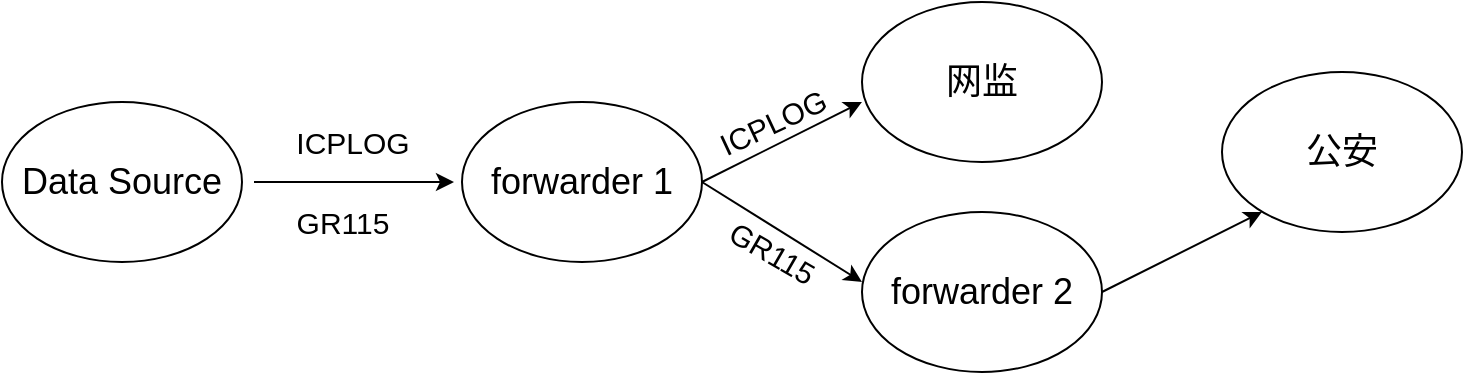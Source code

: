 <mxfile version="13.7.3" type="github">
  <diagram id="n918JqjmJZDL5d9stIlF" name="Page-1">
    <mxGraphModel dx="868" dy="482" grid="1" gridSize="10" guides="1" tooltips="1" connect="1" arrows="1" fold="1" page="1" pageScale="1" pageWidth="827" pageHeight="1169" math="0" shadow="0">
      <root>
        <mxCell id="0" />
        <mxCell id="1" parent="0" />
        <mxCell id="3XLy-R_bskBAaHUA-YiK-1" value="&lt;font style=&quot;font-size: 18px&quot;&gt;Data Source&lt;/font&gt;" style="ellipse;whiteSpace=wrap;html=1;" vertex="1" parent="1">
          <mxGeometry x="90" y="70" width="120" height="80" as="geometry" />
        </mxCell>
        <mxCell id="3XLy-R_bskBAaHUA-YiK-2" value="" style="endArrow=classic;html=1;exitX=1;exitY=0.5;exitDx=0;exitDy=0;" edge="1" parent="1">
          <mxGeometry width="50" height="50" relative="1" as="geometry">
            <mxPoint x="216" y="110" as="sourcePoint" />
            <mxPoint x="316" y="110" as="targetPoint" />
          </mxGeometry>
        </mxCell>
        <mxCell id="3XLy-R_bskBAaHUA-YiK-4" value="&lt;font style=&quot;font-size: 15px&quot;&gt;ICPLOG&lt;/font&gt;" style="text;html=1;align=center;verticalAlign=middle;resizable=0;points=[];autosize=1;rotation=0;" vertex="1" parent="1">
          <mxGeometry x="230" y="80" width="70" height="20" as="geometry" />
        </mxCell>
        <mxCell id="3XLy-R_bskBAaHUA-YiK-5" value="&lt;font style=&quot;font-size: 15px&quot;&gt;GR115&lt;/font&gt;" style="text;html=1;align=center;verticalAlign=middle;resizable=0;points=[];autosize=1;rotation=0;" vertex="1" parent="1">
          <mxGeometry x="230" y="120" width="60" height="20" as="geometry" />
        </mxCell>
        <mxCell id="3XLy-R_bskBAaHUA-YiK-7" value="&lt;span style=&quot;font-size: 18px&quot;&gt;forwarder 1&lt;/span&gt;" style="ellipse;whiteSpace=wrap;html=1;" vertex="1" parent="1">
          <mxGeometry x="320" y="70" width="120" height="80" as="geometry" />
        </mxCell>
        <mxCell id="3XLy-R_bskBAaHUA-YiK-8" value="" style="endArrow=classic;html=1;exitX=1;exitY=0.5;exitDx=0;exitDy=0;" edge="1" parent="1" source="3XLy-R_bskBAaHUA-YiK-7">
          <mxGeometry width="50" height="50" relative="1" as="geometry">
            <mxPoint x="450" y="100" as="sourcePoint" />
            <mxPoint x="520" y="70" as="targetPoint" />
          </mxGeometry>
        </mxCell>
        <mxCell id="3XLy-R_bskBAaHUA-YiK-9" value="&lt;span style=&quot;font-size: 18px&quot;&gt;forwarder 2&lt;/span&gt;" style="ellipse;whiteSpace=wrap;html=1;" vertex="1" parent="1">
          <mxGeometry x="520" y="125" width="120" height="80" as="geometry" />
        </mxCell>
        <mxCell id="3XLy-R_bskBAaHUA-YiK-10" value="" style="endArrow=classic;html=1;" edge="1" parent="1">
          <mxGeometry width="50" height="50" relative="1" as="geometry">
            <mxPoint x="440" y="110" as="sourcePoint" />
            <mxPoint x="520" y="160" as="targetPoint" />
          </mxGeometry>
        </mxCell>
        <mxCell id="3XLy-R_bskBAaHUA-YiK-11" value="&lt;span style=&quot;font-size: 18px&quot;&gt;网监&lt;/span&gt;" style="ellipse;whiteSpace=wrap;html=1;" vertex="1" parent="1">
          <mxGeometry x="520" y="20" width="120" height="80" as="geometry" />
        </mxCell>
        <mxCell id="3XLy-R_bskBAaHUA-YiK-12" value="&lt;font style=&quot;font-size: 15px&quot;&gt;ICPLOG&lt;/font&gt;" style="text;html=1;align=center;verticalAlign=middle;resizable=0;points=[];autosize=1;rotation=-25;" vertex="1" parent="1">
          <mxGeometry x="440" y="70" width="70" height="20" as="geometry" />
        </mxCell>
        <mxCell id="3XLy-R_bskBAaHUA-YiK-13" value="&lt;font style=&quot;font-size: 15px&quot;&gt;GR115&lt;/font&gt;" style="text;html=1;align=center;verticalAlign=middle;resizable=0;points=[];autosize=1;rotation=30;" vertex="1" parent="1">
          <mxGeometry x="445" y="135" width="60" height="20" as="geometry" />
        </mxCell>
        <mxCell id="3XLy-R_bskBAaHUA-YiK-14" value="" style="endArrow=classic;html=1;exitX=1;exitY=0.5;exitDx=0;exitDy=0;" edge="1" parent="1">
          <mxGeometry width="50" height="50" relative="1" as="geometry">
            <mxPoint x="640" y="165" as="sourcePoint" />
            <mxPoint x="720" y="125" as="targetPoint" />
          </mxGeometry>
        </mxCell>
        <mxCell id="3XLy-R_bskBAaHUA-YiK-15" value="&lt;span style=&quot;font-size: 18px&quot;&gt;公安&lt;/span&gt;" style="ellipse;whiteSpace=wrap;html=1;" vertex="1" parent="1">
          <mxGeometry x="700" y="55" width="120" height="80" as="geometry" />
        </mxCell>
      </root>
    </mxGraphModel>
  </diagram>
</mxfile>
